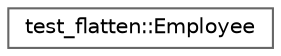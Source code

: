 digraph "类继承关系图"
{
 // LATEX_PDF_SIZE
  bgcolor="transparent";
  edge [fontname=Helvetica,fontsize=10,labelfontname=Helvetica,labelfontsize=10];
  node [fontname=Helvetica,fontsize=10,shape=box,height=0.2,width=0.4];
  rankdir="LR";
  Node0 [id="Node000000",label="test_flatten::Employee",height=0.2,width=0.4,color="grey40", fillcolor="white", style="filled",URL="$structtest__flatten_1_1_employee.html",tooltip=" "];
}
